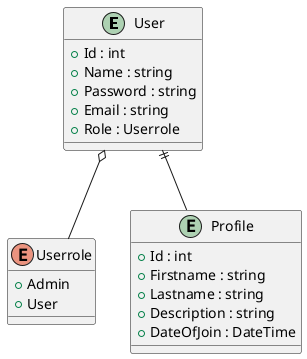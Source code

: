 @startuml "Model"
entity User
{
    + Id : int 
    + Name : string
    + Password : string
    + Email : string
    + Role : Userrole
}
enum Userrole
{
    + Admin
    + User
}
entity Profile 
{
    + Id : int 
    + Firstname : string
    + Lastname : string
    + Description : string  
    + DateOfJoin : DateTime
}

User o-- Userrole
User ||-- Profile
@enduml